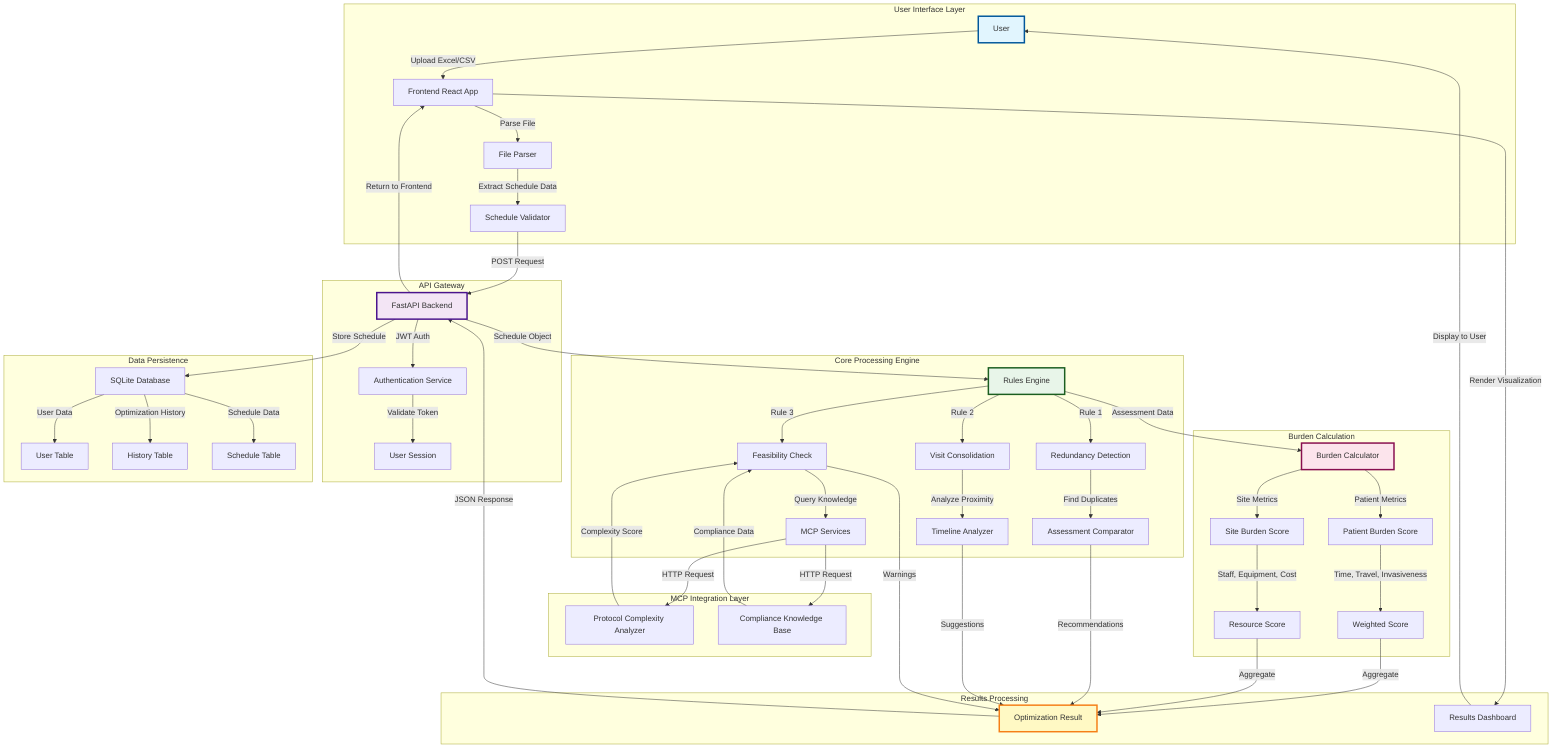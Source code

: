 graph TB
    subgraph "User Interface Layer"
        A[User] -->|Upload Excel/CSV| B[Frontend React App]
        B -->|Parse File| C[File Parser]
        C -->|Extract Schedule Data| D[Schedule Validator]
    end
    
    subgraph "API Gateway"
        D -->|POST Request| E[FastAPI Backend]
        E -->|JWT Auth| F[Authentication Service]
        F -->|Validate Token| G[User Session]
    end
    
    subgraph "Core Processing Engine"
        E -->|Schedule Object| H[Rules Engine]
        
        H -->|Rule 1| I[Redundancy Detection]
        I -->|Find Duplicates| J[Assessment Comparator]
        
        H -->|Rule 2| K[Visit Consolidation]
        K -->|Analyze Proximity| L[Timeline Analyzer]
        
        H -->|Rule 3| M[Feasibility Check]
        M -->|Query Knowledge| N[MCP Services]
    end
    
    subgraph "MCP Integration Layer"
        N -->|HTTP Request| O[Protocol Complexity Analyzer]
        N -->|HTTP Request| P[Compliance Knowledge Base]
        O -->|Complexity Score| M
        P -->|Compliance Data| M
    end
    
    subgraph "Burden Calculation"
        H -->|Assessment Data| Q[Burden Calculator]
        Q -->|Patient Metrics| R[Patient Burden Score]
        Q -->|Site Metrics| S[Site Burden Score]
        R -->|Time, Travel, Invasiveness| T[Weighted Score]
        S -->|Staff, Equipment, Cost| U[Resource Score]
    end
    
    subgraph "Data Persistence"
        E -->|Store Schedule| V[SQLite Database]
        V -->|User Data| W[User Table]
        V -->|Optimization History| X[History Table]
        V -->|Schedule Data| Y[Schedule Table]
    end
    
    subgraph "Results Processing"
        T -->|Aggregate| Z[Optimization Result]
        U -->|Aggregate| Z
        J -->|Recommendations| Z
        L -->|Suggestions| Z
        M -->|Warnings| Z
        Z -->|JSON Response| E
        E -->|Return to Frontend| B
        B -->|Render Visualization| AA[Results Dashboard]
        AA -->|Display to User| A
    end
    
    style A fill:#e1f5fe,stroke:#01579b,stroke-width:3px
    style E fill:#f3e5f5,stroke:#4a148c,stroke-width:3px
    style H fill:#e8f5e9,stroke:#1b5e20,stroke-width:3px
    style Q fill:#fce4ec,stroke:#880e4f,stroke-width:3px
    style Z fill:#fff9c4,stroke:#f57f17,stroke-width:3px